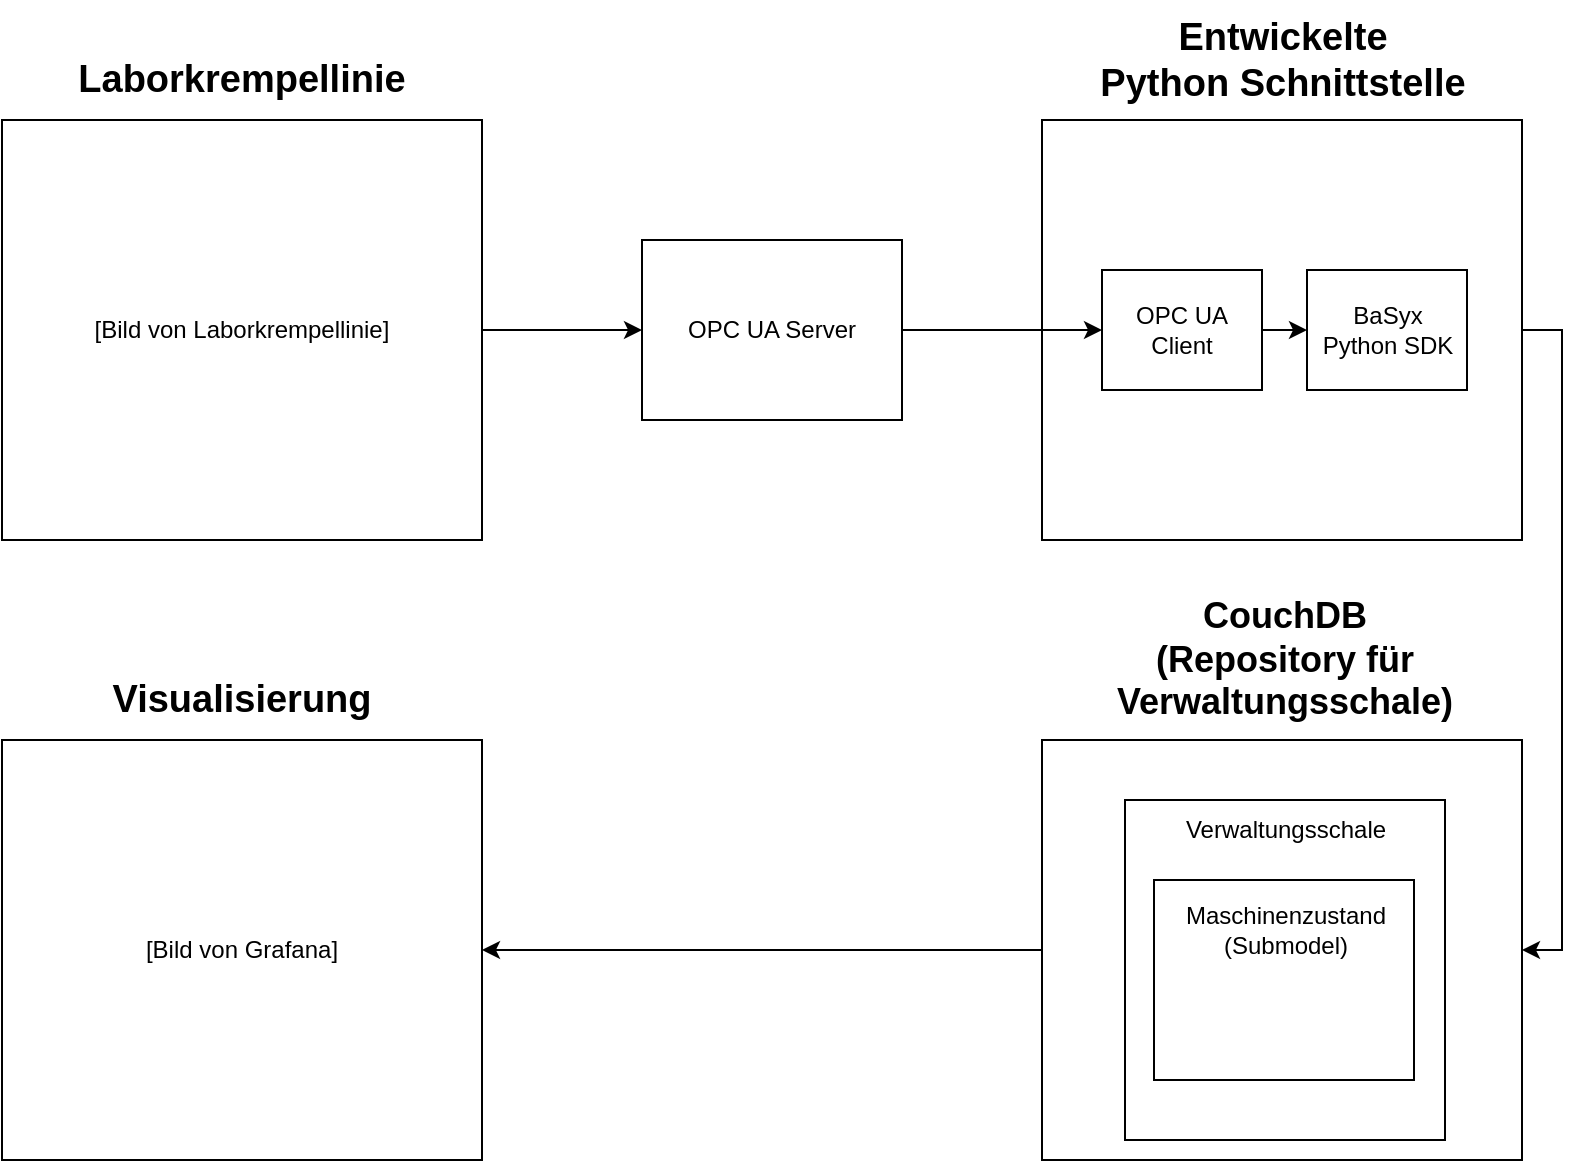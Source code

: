 <mxfile version="24.5.2" type="device">
  <diagram name="Page-1" id="LvEjzc0pnNIe1wX_6y4k">
    <mxGraphModel dx="1434" dy="774" grid="1" gridSize="10" guides="1" tooltips="1" connect="1" arrows="1" fold="1" page="1" pageScale="1" pageWidth="850" pageHeight="1100" math="0" shadow="0">
      <root>
        <mxCell id="0" />
        <mxCell id="1" parent="0" />
        <mxCell id="bT-4DgMdLID0IDF00oh7-4" style="edgeStyle=orthogonalEdgeStyle;rounded=0;orthogonalLoop=1;jettySize=auto;html=1;entryX=0;entryY=0.5;entryDx=0;entryDy=0;" edge="1" parent="1" source="bT-4DgMdLID0IDF00oh7-1" target="bT-4DgMdLID0IDF00oh7-2">
          <mxGeometry relative="1" as="geometry" />
        </mxCell>
        <mxCell id="bT-4DgMdLID0IDF00oh7-2" value="OPC UA Server" style="whiteSpace=wrap;html=1;" vertex="1" parent="1">
          <mxGeometry x="360" y="300" width="130" height="90" as="geometry" />
        </mxCell>
        <mxCell id="bT-4DgMdLID0IDF00oh7-19" style="edgeStyle=orthogonalEdgeStyle;rounded=0;orthogonalLoop=1;jettySize=auto;html=1;exitX=1;exitY=0.5;exitDx=0;exitDy=0;entryX=1;entryY=0.5;entryDx=0;entryDy=0;" edge="1" parent="1" source="bT-4DgMdLID0IDF00oh7-5" target="bT-4DgMdLID0IDF00oh7-15">
          <mxGeometry relative="1" as="geometry">
            <mxPoint x="620" y="620" as="targetPoint" />
          </mxGeometry>
        </mxCell>
        <mxCell id="bT-4DgMdLID0IDF00oh7-5" value="" style="whiteSpace=wrap;html=1;" vertex="1" parent="1">
          <mxGeometry x="560" y="240" width="240" height="210" as="geometry" />
        </mxCell>
        <mxCell id="bT-4DgMdLID0IDF00oh7-8" value="&lt;div&gt;BaSyx&lt;/div&gt;&lt;div&gt;Python SDK&lt;br&gt;&lt;/div&gt;" style="whiteSpace=wrap;html=1;" vertex="1" parent="1">
          <mxGeometry x="692.5" y="315" width="80" height="60" as="geometry" />
        </mxCell>
        <mxCell id="bT-4DgMdLID0IDF00oh7-17" style="edgeStyle=orthogonalEdgeStyle;rounded=0;orthogonalLoop=1;jettySize=auto;html=1;exitX=1;exitY=0.5;exitDx=0;exitDy=0;entryX=0;entryY=0.5;entryDx=0;entryDy=0;" edge="1" parent="1" source="bT-4DgMdLID0IDF00oh7-12" target="bT-4DgMdLID0IDF00oh7-8">
          <mxGeometry relative="1" as="geometry" />
        </mxCell>
        <mxCell id="bT-4DgMdLID0IDF00oh7-12" value="OPC UA Client" style="whiteSpace=wrap;html=1;" vertex="1" parent="1">
          <mxGeometry x="590" y="315" width="80" height="60" as="geometry" />
        </mxCell>
        <mxCell id="bT-4DgMdLID0IDF00oh7-13" value="" style="group" vertex="1" connectable="0" parent="1">
          <mxGeometry x="40" y="190" width="240" height="260" as="geometry" />
        </mxCell>
        <mxCell id="bT-4DgMdLID0IDF00oh7-1" value="[Bild von Laborkrempellinie]" style="whiteSpace=wrap;html=1;" vertex="1" parent="bT-4DgMdLID0IDF00oh7-13">
          <mxGeometry y="50" width="240" height="210" as="geometry" />
        </mxCell>
        <mxCell id="bT-4DgMdLID0IDF00oh7-7" value="Laborkrempellinie" style="text;strokeColor=none;align=center;fillColor=none;html=1;verticalAlign=middle;whiteSpace=wrap;rounded=0;fontSize=19;fontStyle=1" vertex="1" parent="bT-4DgMdLID0IDF00oh7-13">
          <mxGeometry x="35" width="170" height="60" as="geometry" />
        </mxCell>
        <mxCell id="bT-4DgMdLID0IDF00oh7-14" value="&lt;div&gt;Entwickelte&lt;/div&gt;&lt;div&gt;Python Schnittstelle&lt;br&gt;&lt;/div&gt;" style="text;strokeColor=none;align=center;fillColor=none;html=1;verticalAlign=middle;whiteSpace=wrap;rounded=0;fontSize=19;fontStyle=1" vertex="1" parent="1">
          <mxGeometry x="587.5" y="180" width="185" height="60" as="geometry" />
        </mxCell>
        <mxCell id="bT-4DgMdLID0IDF00oh7-27" style="edgeStyle=orthogonalEdgeStyle;rounded=0;orthogonalLoop=1;jettySize=auto;html=1;entryX=1;entryY=0.5;entryDx=0;entryDy=0;" edge="1" parent="1" source="bT-4DgMdLID0IDF00oh7-15" target="bT-4DgMdLID0IDF00oh7-25">
          <mxGeometry relative="1" as="geometry" />
        </mxCell>
        <mxCell id="bT-4DgMdLID0IDF00oh7-15" value="" style="whiteSpace=wrap;html=1;" vertex="1" parent="1">
          <mxGeometry x="560" y="550" width="240" height="210" as="geometry" />
        </mxCell>
        <mxCell id="bT-4DgMdLID0IDF00oh7-18" value="&lt;div style=&quot;font-size: 18px;&quot;&gt;&lt;font style=&quot;font-size: 18px;&quot;&gt;CouchDB&lt;/font&gt;&lt;/div&gt;&lt;div style=&quot;font-size: 18px;&quot;&gt;&lt;font style=&quot;font-size: 18px;&quot;&gt;(Repository für&lt;/font&gt;&lt;/div&gt;&lt;div style=&quot;font-size: 18px;&quot;&gt;&lt;font style=&quot;font-size: 18px;&quot;&gt;&lt;font style=&quot;font-size: 18px;&quot;&gt;Verwaltungsschale)&lt;/font&gt;&lt;font style=&quot;font-size: 18px;&quot;&gt;&lt;br&gt;&lt;/font&gt;&lt;/font&gt;&lt;/div&gt;" style="text;strokeColor=none;align=center;fillColor=none;html=1;verticalAlign=middle;whiteSpace=wrap;rounded=0;fontSize=19;fontStyle=1" vertex="1" parent="1">
          <mxGeometry x="589" y="480" width="185" height="60" as="geometry" />
        </mxCell>
        <mxCell id="bT-4DgMdLID0IDF00oh7-20" value="" style="whiteSpace=wrap;html=1;" vertex="1" parent="1">
          <mxGeometry x="601.5" y="580" width="160" height="170" as="geometry" />
        </mxCell>
        <mxCell id="bT-4DgMdLID0IDF00oh7-16" style="edgeStyle=orthogonalEdgeStyle;rounded=0;orthogonalLoop=1;jettySize=auto;html=1;exitX=1;exitY=0.5;exitDx=0;exitDy=0;entryX=0;entryY=0.5;entryDx=0;entryDy=0;" edge="1" parent="1" source="bT-4DgMdLID0IDF00oh7-2" target="bT-4DgMdLID0IDF00oh7-12">
          <mxGeometry relative="1" as="geometry" />
        </mxCell>
        <mxCell id="bT-4DgMdLID0IDF00oh7-21" value="Verwaltungsschale" style="text;strokeColor=none;align=center;fillColor=none;html=1;verticalAlign=middle;whiteSpace=wrap;rounded=0;" vertex="1" parent="1">
          <mxGeometry x="626.5" y="580" width="110" height="30" as="geometry" />
        </mxCell>
        <mxCell id="bT-4DgMdLID0IDF00oh7-22" value="" style="whiteSpace=wrap;html=1;" vertex="1" parent="1">
          <mxGeometry x="616" y="620" width="130" height="100" as="geometry" />
        </mxCell>
        <mxCell id="bT-4DgMdLID0IDF00oh7-23" value="&lt;div&gt;Maschinenzustand&lt;/div&gt;&lt;div&gt;(Submodel)&lt;br&gt;&lt;/div&gt;" style="text;strokeColor=none;align=center;fillColor=none;html=1;verticalAlign=middle;whiteSpace=wrap;rounded=0;" vertex="1" parent="1">
          <mxGeometry x="626.5" y="630" width="110" height="30" as="geometry" />
        </mxCell>
        <mxCell id="bT-4DgMdLID0IDF00oh7-24" value="" style="group" vertex="1" connectable="0" parent="1">
          <mxGeometry x="40" y="500" width="240" height="260" as="geometry" />
        </mxCell>
        <mxCell id="bT-4DgMdLID0IDF00oh7-25" value="[Bild von Grafana]" style="whiteSpace=wrap;html=1;" vertex="1" parent="bT-4DgMdLID0IDF00oh7-24">
          <mxGeometry y="50" width="240" height="210" as="geometry" />
        </mxCell>
        <mxCell id="bT-4DgMdLID0IDF00oh7-26" value="Visualisierung" style="text;strokeColor=none;align=center;fillColor=none;html=1;verticalAlign=middle;whiteSpace=wrap;rounded=0;fontSize=19;fontStyle=1" vertex="1" parent="bT-4DgMdLID0IDF00oh7-24">
          <mxGeometry x="35" width="170" height="60" as="geometry" />
        </mxCell>
      </root>
    </mxGraphModel>
  </diagram>
</mxfile>
